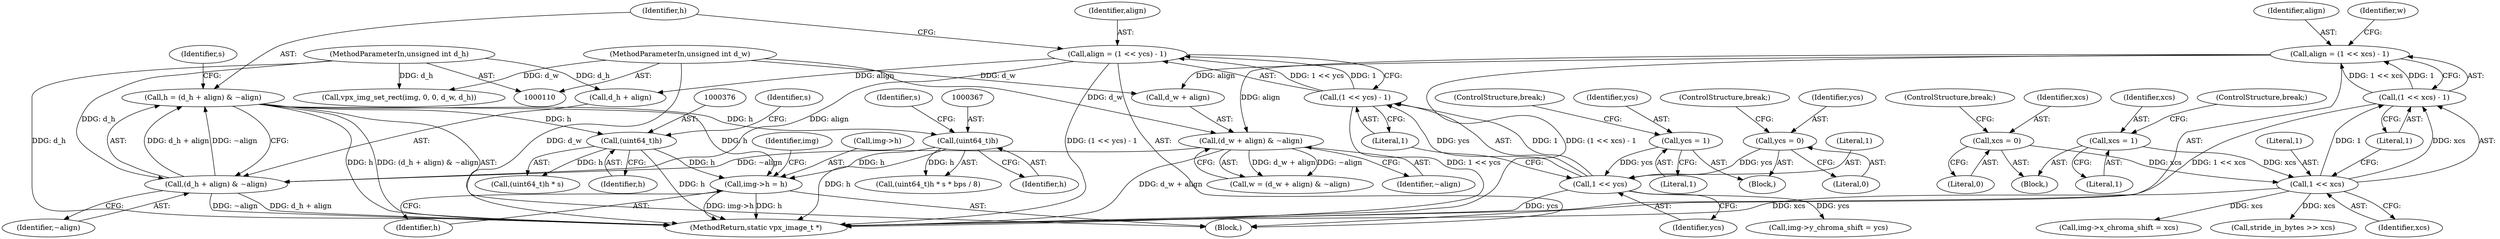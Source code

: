 digraph "0_Android_55cd1dd7c8d0a3de907d22e0f12718733f4e41d9@pointer" {
"1000428" [label="(Call,img->h = h)"];
"1000375" [label="(Call,(uint64_t)h)"];
"1000280" [label="(Call,h = (d_h + align) & ~align)"];
"1000282" [label="(Call,(d_h + align) & ~align)"];
"1000114" [label="(MethodParameterIn,unsigned int d_h)"];
"1000273" [label="(Call,align = (1 << ycs) - 1)"];
"1000275" [label="(Call,(1 << ycs) - 1)"];
"1000276" [label="(Call,1 << ycs)"];
"1000250" [label="(Call,ycs = 1)"];
"1000255" [label="(Call,ycs = 0)"];
"1000268" [label="(Call,(d_w + align) & ~align)"];
"1000113" [label="(MethodParameterIn,unsigned int d_w)"];
"1000259" [label="(Call,align = (1 << xcs) - 1)"];
"1000261" [label="(Call,(1 << xcs) - 1)"];
"1000262" [label="(Call,1 << xcs)"];
"1000236" [label="(Call,xcs = 0)"];
"1000231" [label="(Call,xcs = 1)"];
"1000366" [label="(Call,(uint64_t)h)"];
"1000239" [label="(ControlStructure,break;)"];
"1000278" [label="(Identifier,ycs)"];
"1000280" [label="(Call,h = (d_h + align) & ~align)"];
"1000272" [label="(Identifier,~align)"];
"1000368" [label="(Identifier,h)"];
"1000251" [label="(Identifier,ycs)"];
"1000259" [label="(Call,align = (1 << xcs) - 1)"];
"1000242" [label="(Block,)"];
"1000266" [label="(Call,w = (d_w + align) & ~align)"];
"1000258" [label="(ControlStructure,break;)"];
"1000237" [label="(Identifier,xcs)"];
"1000261" [label="(Call,(1 << xcs) - 1)"];
"1000435" [label="(Identifier,img)"];
"1000377" [label="(Identifier,h)"];
"1000438" [label="(Call,img->y_chroma_shift = ycs)"];
"1000263" [label="(Literal,1)"];
"1000233" [label="(Literal,1)"];
"1000276" [label="(Call,1 << ycs)"];
"1000262" [label="(Call,1 << xcs)"];
"1000478" [label="(Call,vpx_img_set_rect(img, 0, 0, d_w, d_h))"];
"1000113" [label="(MethodParameterIn,unsigned int d_w)"];
"1000279" [label="(Literal,1)"];
"1000232" [label="(Identifier,xcs)"];
"1000375" [label="(Call,(uint64_t)h)"];
"1000282" [label="(Call,(d_h + align) & ~align)"];
"1000288" [label="(Identifier,s)"];
"1000374" [label="(Call,(uint64_t)h * s)"];
"1000267" [label="(Identifier,w)"];
"1000253" [label="(ControlStructure,break;)"];
"1000432" [label="(Identifier,h)"];
"1000264" [label="(Identifier,xcs)"];
"1000114" [label="(MethodParameterIn,unsigned int d_h)"];
"1000277" [label="(Literal,1)"];
"1000118" [label="(Block,)"];
"1000428" [label="(Call,img->h = h)"];
"1000257" [label="(Literal,0)"];
"1000491" [label="(MethodReturn,static vpx_image_t *)"];
"1000256" [label="(Identifier,ycs)"];
"1000433" [label="(Call,img->x_chroma_shift = xcs)"];
"1000283" [label="(Call,d_h + align)"];
"1000273" [label="(Call,align = (1 << ycs) - 1)"];
"1000473" [label="(Call,stride_in_bytes >> xcs)"];
"1000255" [label="(Call,ycs = 0)"];
"1000238" [label="(Literal,0)"];
"1000275" [label="(Call,(1 << ycs) - 1)"];
"1000236" [label="(Call,xcs = 0)"];
"1000231" [label="(Call,xcs = 1)"];
"1000269" [label="(Call,d_w + align)"];
"1000274" [label="(Identifier,align)"];
"1000429" [label="(Call,img->h)"];
"1000223" [label="(Block,)"];
"1000378" [label="(Identifier,s)"];
"1000252" [label="(Literal,1)"];
"1000250" [label="(Call,ycs = 1)"];
"1000281" [label="(Identifier,h)"];
"1000365" [label="(Call,(uint64_t)h * s * bps / 8)"];
"1000286" [label="(Identifier,~align)"];
"1000260" [label="(Identifier,align)"];
"1000234" [label="(ControlStructure,break;)"];
"1000366" [label="(Call,(uint64_t)h)"];
"1000265" [label="(Literal,1)"];
"1000370" [label="(Identifier,s)"];
"1000268" [label="(Call,(d_w + align) & ~align)"];
"1000428" -> "1000118"  [label="AST: "];
"1000428" -> "1000432"  [label="CFG: "];
"1000429" -> "1000428"  [label="AST: "];
"1000432" -> "1000428"  [label="AST: "];
"1000435" -> "1000428"  [label="CFG: "];
"1000428" -> "1000491"  [label="DDG: h"];
"1000428" -> "1000491"  [label="DDG: img->h"];
"1000375" -> "1000428"  [label="DDG: h"];
"1000366" -> "1000428"  [label="DDG: h"];
"1000280" -> "1000428"  [label="DDG: h"];
"1000375" -> "1000374"  [label="AST: "];
"1000375" -> "1000377"  [label="CFG: "];
"1000376" -> "1000375"  [label="AST: "];
"1000377" -> "1000375"  [label="AST: "];
"1000378" -> "1000375"  [label="CFG: "];
"1000375" -> "1000491"  [label="DDG: h"];
"1000375" -> "1000374"  [label="DDG: h"];
"1000280" -> "1000375"  [label="DDG: h"];
"1000280" -> "1000118"  [label="AST: "];
"1000280" -> "1000282"  [label="CFG: "];
"1000281" -> "1000280"  [label="AST: "];
"1000282" -> "1000280"  [label="AST: "];
"1000288" -> "1000280"  [label="CFG: "];
"1000280" -> "1000491"  [label="DDG: (d_h + align) & ~align"];
"1000280" -> "1000491"  [label="DDG: h"];
"1000282" -> "1000280"  [label="DDG: d_h + align"];
"1000282" -> "1000280"  [label="DDG: ~align"];
"1000280" -> "1000366"  [label="DDG: h"];
"1000282" -> "1000286"  [label="CFG: "];
"1000283" -> "1000282"  [label="AST: "];
"1000286" -> "1000282"  [label="AST: "];
"1000282" -> "1000491"  [label="DDG: ~align"];
"1000282" -> "1000491"  [label="DDG: d_h + align"];
"1000114" -> "1000282"  [label="DDG: d_h"];
"1000273" -> "1000282"  [label="DDG: align"];
"1000268" -> "1000282"  [label="DDG: ~align"];
"1000114" -> "1000110"  [label="AST: "];
"1000114" -> "1000491"  [label="DDG: d_h"];
"1000114" -> "1000283"  [label="DDG: d_h"];
"1000114" -> "1000478"  [label="DDG: d_h"];
"1000273" -> "1000118"  [label="AST: "];
"1000273" -> "1000275"  [label="CFG: "];
"1000274" -> "1000273"  [label="AST: "];
"1000275" -> "1000273"  [label="AST: "];
"1000281" -> "1000273"  [label="CFG: "];
"1000273" -> "1000491"  [label="DDG: (1 << ycs) - 1"];
"1000275" -> "1000273"  [label="DDG: 1 << ycs"];
"1000275" -> "1000273"  [label="DDG: 1"];
"1000273" -> "1000283"  [label="DDG: align"];
"1000275" -> "1000279"  [label="CFG: "];
"1000276" -> "1000275"  [label="AST: "];
"1000279" -> "1000275"  [label="AST: "];
"1000275" -> "1000491"  [label="DDG: 1 << ycs"];
"1000276" -> "1000275"  [label="DDG: 1"];
"1000276" -> "1000275"  [label="DDG: ycs"];
"1000276" -> "1000278"  [label="CFG: "];
"1000277" -> "1000276"  [label="AST: "];
"1000278" -> "1000276"  [label="AST: "];
"1000279" -> "1000276"  [label="CFG: "];
"1000276" -> "1000491"  [label="DDG: ycs"];
"1000250" -> "1000276"  [label="DDG: ycs"];
"1000255" -> "1000276"  [label="DDG: ycs"];
"1000276" -> "1000438"  [label="DDG: ycs"];
"1000250" -> "1000242"  [label="AST: "];
"1000250" -> "1000252"  [label="CFG: "];
"1000251" -> "1000250"  [label="AST: "];
"1000252" -> "1000250"  [label="AST: "];
"1000253" -> "1000250"  [label="CFG: "];
"1000255" -> "1000242"  [label="AST: "];
"1000255" -> "1000257"  [label="CFG: "];
"1000256" -> "1000255"  [label="AST: "];
"1000257" -> "1000255"  [label="AST: "];
"1000258" -> "1000255"  [label="CFG: "];
"1000268" -> "1000266"  [label="AST: "];
"1000268" -> "1000272"  [label="CFG: "];
"1000269" -> "1000268"  [label="AST: "];
"1000272" -> "1000268"  [label="AST: "];
"1000266" -> "1000268"  [label="CFG: "];
"1000268" -> "1000491"  [label="DDG: d_w + align"];
"1000268" -> "1000266"  [label="DDG: d_w + align"];
"1000268" -> "1000266"  [label="DDG: ~align"];
"1000113" -> "1000268"  [label="DDG: d_w"];
"1000259" -> "1000268"  [label="DDG: align"];
"1000113" -> "1000110"  [label="AST: "];
"1000113" -> "1000491"  [label="DDG: d_w"];
"1000113" -> "1000269"  [label="DDG: d_w"];
"1000113" -> "1000478"  [label="DDG: d_w"];
"1000259" -> "1000118"  [label="AST: "];
"1000259" -> "1000261"  [label="CFG: "];
"1000260" -> "1000259"  [label="AST: "];
"1000261" -> "1000259"  [label="AST: "];
"1000267" -> "1000259"  [label="CFG: "];
"1000259" -> "1000491"  [label="DDG: (1 << xcs) - 1"];
"1000261" -> "1000259"  [label="DDG: 1 << xcs"];
"1000261" -> "1000259"  [label="DDG: 1"];
"1000259" -> "1000269"  [label="DDG: align"];
"1000261" -> "1000265"  [label="CFG: "];
"1000262" -> "1000261"  [label="AST: "];
"1000265" -> "1000261"  [label="AST: "];
"1000261" -> "1000491"  [label="DDG: 1 << xcs"];
"1000262" -> "1000261"  [label="DDG: 1"];
"1000262" -> "1000261"  [label="DDG: xcs"];
"1000262" -> "1000264"  [label="CFG: "];
"1000263" -> "1000262"  [label="AST: "];
"1000264" -> "1000262"  [label="AST: "];
"1000265" -> "1000262"  [label="CFG: "];
"1000262" -> "1000491"  [label="DDG: xcs"];
"1000236" -> "1000262"  [label="DDG: xcs"];
"1000231" -> "1000262"  [label="DDG: xcs"];
"1000262" -> "1000433"  [label="DDG: xcs"];
"1000262" -> "1000473"  [label="DDG: xcs"];
"1000236" -> "1000223"  [label="AST: "];
"1000236" -> "1000238"  [label="CFG: "];
"1000237" -> "1000236"  [label="AST: "];
"1000238" -> "1000236"  [label="AST: "];
"1000239" -> "1000236"  [label="CFG: "];
"1000231" -> "1000223"  [label="AST: "];
"1000231" -> "1000233"  [label="CFG: "];
"1000232" -> "1000231"  [label="AST: "];
"1000233" -> "1000231"  [label="AST: "];
"1000234" -> "1000231"  [label="CFG: "];
"1000366" -> "1000365"  [label="AST: "];
"1000366" -> "1000368"  [label="CFG: "];
"1000367" -> "1000366"  [label="AST: "];
"1000368" -> "1000366"  [label="AST: "];
"1000370" -> "1000366"  [label="CFG: "];
"1000366" -> "1000491"  [label="DDG: h"];
"1000366" -> "1000365"  [label="DDG: h"];
}
